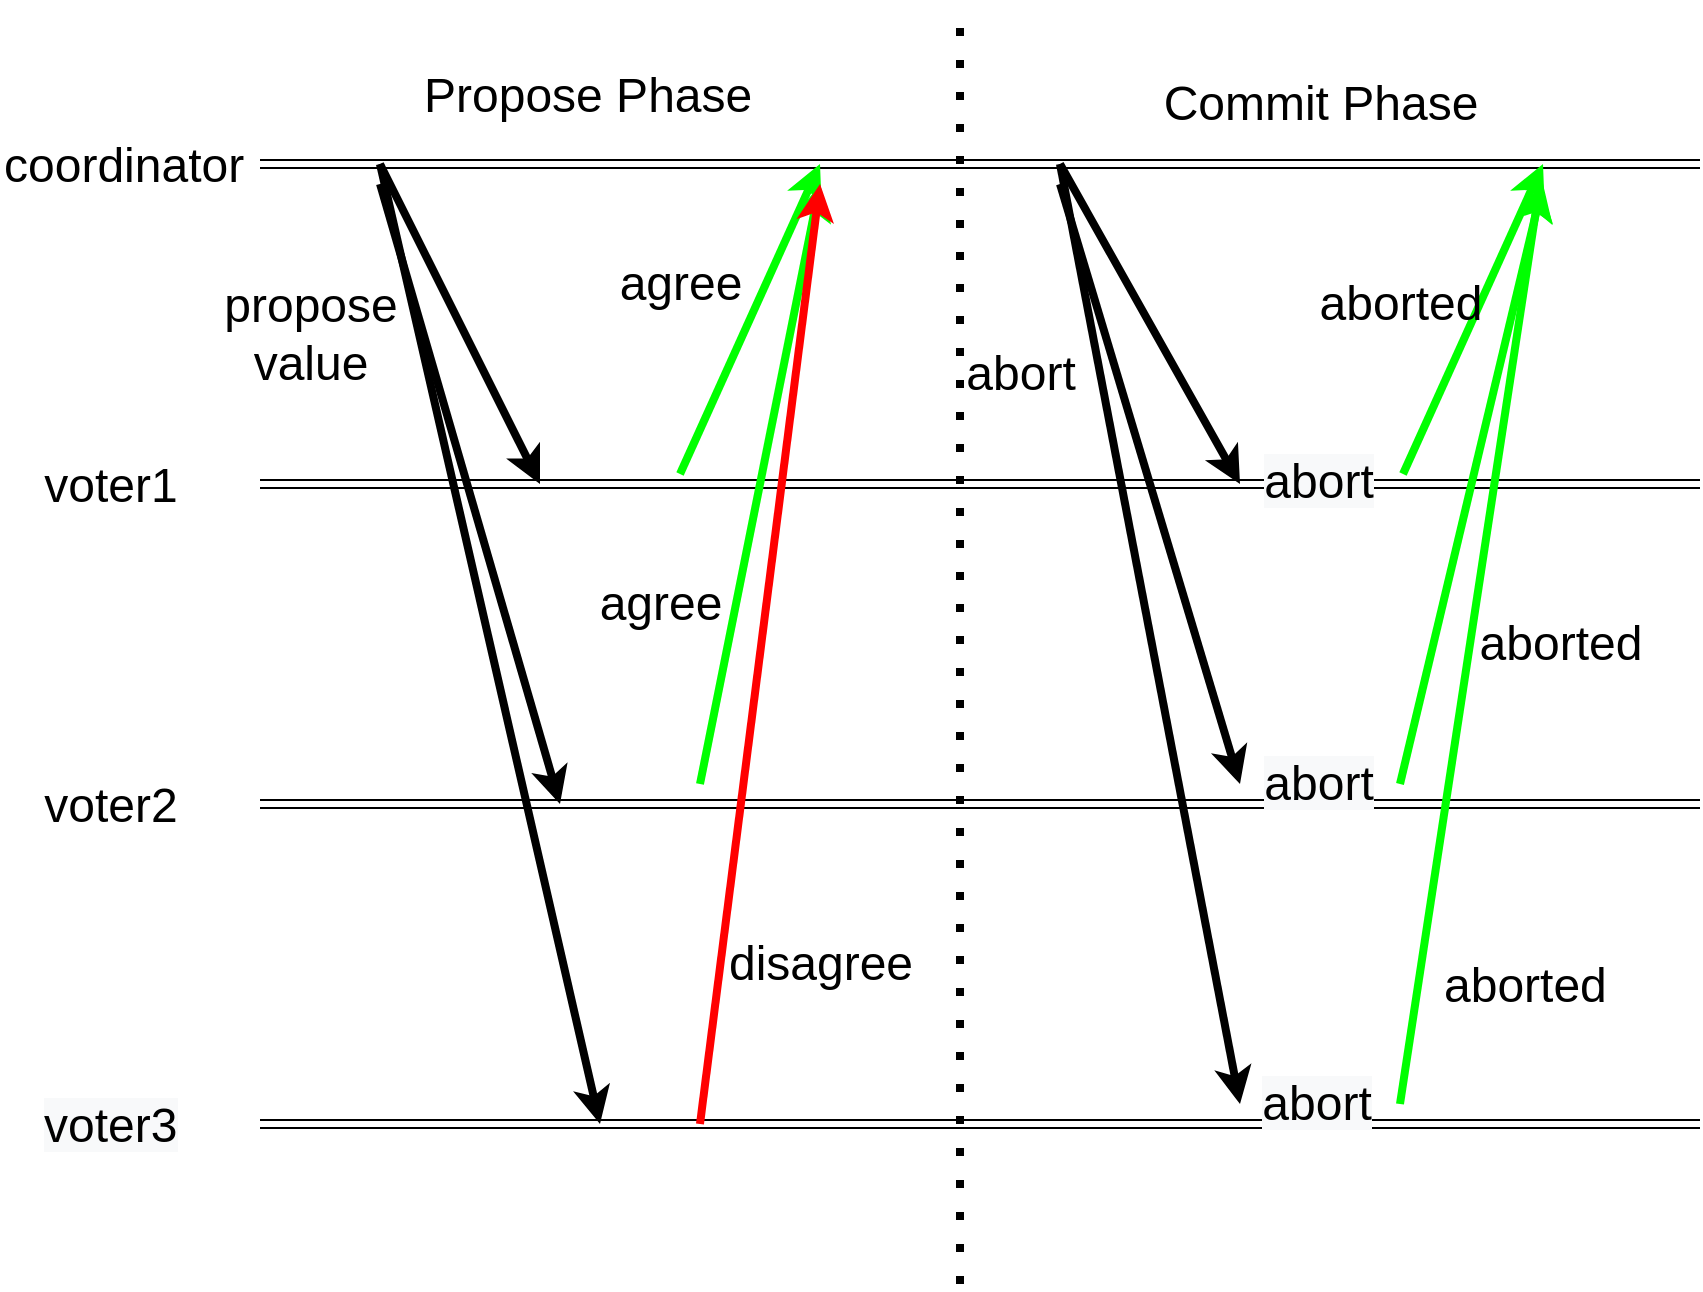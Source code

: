 <mxfile version="20.4.2" type="device"><diagram id="UmW-1zjmhp5JrVkwrLGk" name="第 1 页"><mxGraphModel dx="1483" dy="781" grid="1" gridSize="10" guides="1" tooltips="1" connect="1" arrows="1" fold="1" page="1" pageScale="1" pageWidth="827" pageHeight="1169" math="0" shadow="0"><root><mxCell id="0"/><mxCell id="1" parent="0"/><mxCell id="yKk2VO4g8vzPEBRz4BCF-1" value="" style="shape=link;html=1;rounded=0;" edge="1" parent="1"><mxGeometry width="100" relative="1" as="geometry"><mxPoint x="300" y="420" as="sourcePoint"/><mxPoint x="1020" y="420" as="targetPoint"/></mxGeometry></mxCell><mxCell id="yKk2VO4g8vzPEBRz4BCF-2" value="" style="shape=link;html=1;rounded=0;" edge="1" parent="1"><mxGeometry width="100" relative="1" as="geometry"><mxPoint x="300" y="580" as="sourcePoint"/><mxPoint x="1020" y="580" as="targetPoint"/></mxGeometry></mxCell><mxCell id="yKk2VO4g8vzPEBRz4BCF-3" value="&lt;span style=&quot;background-color: rgb(248, 249, 250);&quot;&gt;&lt;font style=&quot;font-size: 24px;&quot;&gt;abort&lt;/font&gt;&lt;/span&gt;" style="edgeLabel;html=1;align=center;verticalAlign=middle;resizable=0;points=[];fontSize=24;" vertex="1" connectable="0" parent="yKk2VO4g8vzPEBRz4BCF-2"><mxGeometry x="0.375" y="1" relative="1" as="geometry"><mxPoint x="34" as="offset"/></mxGeometry></mxCell><mxCell id="yKk2VO4g8vzPEBRz4BCF-4" value="" style="shape=link;html=1;rounded=0;" edge="1" parent="1"><mxGeometry width="100" relative="1" as="geometry"><mxPoint x="300" y="740.0" as="sourcePoint"/><mxPoint x="1020" y="740.0" as="targetPoint"/></mxGeometry></mxCell><mxCell id="yKk2VO4g8vzPEBRz4BCF-5" value="&lt;span style=&quot;background-color: rgb(248, 249, 250);&quot;&gt;abort&lt;/span&gt;" style="edgeLabel;html=1;align=center;verticalAlign=middle;resizable=0;points=[];fontSize=24;" vertex="1" connectable="0" parent="yKk2VO4g8vzPEBRz4BCF-4"><mxGeometry x="0.45" y="6" relative="1" as="geometry"><mxPoint x="7" y="-4" as="offset"/></mxGeometry></mxCell><mxCell id="yKk2VO4g8vzPEBRz4BCF-6" value="" style="shape=link;html=1;rounded=0;" edge="1" parent="1"><mxGeometry width="100" relative="1" as="geometry"><mxPoint x="300" y="900.0" as="sourcePoint"/><mxPoint x="1020" y="900.0" as="targetPoint"/></mxGeometry></mxCell><mxCell id="yKk2VO4g8vzPEBRz4BCF-7" value="&lt;span style=&quot;background-color: rgb(248, 249, 250);&quot;&gt;abort&lt;/span&gt;" style="edgeLabel;html=1;align=center;verticalAlign=middle;resizable=0;points=[];fontSize=24;" vertex="1" connectable="0" parent="yKk2VO4g8vzPEBRz4BCF-6"><mxGeometry x="0.482" y="6" relative="1" as="geometry"><mxPoint x="-6" y="-4" as="offset"/></mxGeometry></mxCell><mxCell id="yKk2VO4g8vzPEBRz4BCF-8" value="" style="endArrow=none;dashed=1;html=1;dashPattern=1 3;strokeWidth=4;rounded=0;" edge="1" parent="1"><mxGeometry width="50" height="50" relative="1" as="geometry"><mxPoint x="650" y="980.0" as="sourcePoint"/><mxPoint x="650" y="340" as="targetPoint"/></mxGeometry></mxCell><mxCell id="yKk2VO4g8vzPEBRz4BCF-9" value="&lt;font style=&quot;font-size: 24px;&quot;&gt;Propose Phase&lt;/font&gt;" style="text;whiteSpace=wrap;html=1;" vertex="1" parent="1"><mxGeometry x="380" y="365" width="190" height="50" as="geometry"/></mxCell><mxCell id="yKk2VO4g8vzPEBRz4BCF-10" value="&lt;span style=&quot;text-align: left;&quot;&gt;&lt;font style=&quot;font-size: 24px;&quot;&gt;Commit Phase&lt;/font&gt;&lt;/span&gt;" style="text;html=1;align=center;verticalAlign=middle;resizable=0;points=[];autosize=1;strokeColor=none;fillColor=none;" vertex="1" parent="1"><mxGeometry x="740" y="370" width="180" height="40" as="geometry"/></mxCell><mxCell id="yKk2VO4g8vzPEBRz4BCF-11" value="&lt;div&gt;voter1&lt;/div&gt;&lt;div&gt;&lt;br&gt;&lt;/div&gt;" style="text;html=1;align=center;verticalAlign=middle;resizable=0;points=[];autosize=1;strokeColor=none;fillColor=none;fontSize=24;" vertex="1" parent="1"><mxGeometry x="180" y="560" width="90" height="70" as="geometry"/></mxCell><mxCell id="yKk2VO4g8vzPEBRz4BCF-12" value="&lt;div&gt;voter2&lt;/div&gt;&lt;div&gt;&lt;br&gt;&lt;/div&gt;&lt;div&gt;&lt;br&gt;&lt;/div&gt;" style="text;html=1;align=center;verticalAlign=middle;resizable=0;points=[];autosize=1;strokeColor=none;fillColor=none;fontSize=24;" vertex="1" parent="1"><mxGeometry x="180" y="720" width="90" height="100" as="geometry"/></mxCell><mxCell id="yKk2VO4g8vzPEBRz4BCF-13" value="&lt;span style=&quot;color: rgb(0, 0, 0); font-family: Helvetica; font-size: 24px; font-style: normal; font-variant-ligatures: normal; font-variant-caps: normal; font-weight: 400; letter-spacing: normal; orphans: 2; text-align: center; text-indent: 0px; text-transform: none; widows: 2; word-spacing: 0px; -webkit-text-stroke-width: 0px; background-color: rgb(248, 249, 250); text-decoration-thickness: initial; text-decoration-style: initial; text-decoration-color: initial; float: none; display: inline !important;&quot;&gt;voter3&lt;/span&gt;" style="text;whiteSpace=wrap;html=1;fontSize=24;" vertex="1" parent="1"><mxGeometry x="190" y="880" width="100" height="50" as="geometry"/></mxCell><mxCell id="yKk2VO4g8vzPEBRz4BCF-14" value="&lt;div&gt;propose&lt;/div&gt;&lt;div&gt;value&lt;/div&gt;&lt;div&gt;&lt;br&gt;&lt;/div&gt;" style="text;html=1;align=center;verticalAlign=middle;resizable=0;points=[];autosize=1;strokeColor=none;fillColor=none;fontSize=24;" vertex="1" parent="1"><mxGeometry x="270" y="470" width="110" height="100" as="geometry"/></mxCell><mxCell id="yKk2VO4g8vzPEBRz4BCF-15" value="" style="endArrow=classic;html=1;rounded=0;strokeWidth=4;fontSize=24;" edge="1" parent="1"><mxGeometry width="50" height="50" relative="1" as="geometry"><mxPoint x="360" y="420" as="sourcePoint"/><mxPoint x="440" y="580" as="targetPoint"/></mxGeometry></mxCell><mxCell id="yKk2VO4g8vzPEBRz4BCF-16" value="" style="endArrow=classic;html=1;rounded=0;strokeWidth=4;fontSize=24;" edge="1" parent="1"><mxGeometry width="50" height="50" relative="1" as="geometry"><mxPoint x="360" y="430" as="sourcePoint"/><mxPoint x="450" y="740.0" as="targetPoint"/></mxGeometry></mxCell><mxCell id="yKk2VO4g8vzPEBRz4BCF-17" value="" style="endArrow=classic;html=1;rounded=0;strokeWidth=4;fontSize=24;" edge="1" parent="1"><mxGeometry width="50" height="50" relative="1" as="geometry"><mxPoint x="360" y="420" as="sourcePoint"/><mxPoint x="470" y="900.0" as="targetPoint"/></mxGeometry></mxCell><mxCell id="yKk2VO4g8vzPEBRz4BCF-18" value="" style="endArrow=classic;html=1;rounded=0;strokeWidth=4;fontSize=24;strokeColor=#00FF00;" edge="1" parent="1"><mxGeometry width="50" height="50" relative="1" as="geometry"><mxPoint x="510" y="575" as="sourcePoint"/><mxPoint x="580" y="420" as="targetPoint"/></mxGeometry></mxCell><mxCell id="yKk2VO4g8vzPEBRz4BCF-19" value="" style="endArrow=classic;html=1;rounded=0;strokeWidth=4;fontSize=24;strokeColor=#00FF00;" edge="1" parent="1"><mxGeometry width="50" height="50" relative="1" as="geometry"><mxPoint x="520" y="730.0" as="sourcePoint"/><mxPoint x="580" y="430" as="targetPoint"/></mxGeometry></mxCell><mxCell id="yKk2VO4g8vzPEBRz4BCF-20" value="" style="endArrow=classic;html=1;rounded=0;strokeWidth=4;fontSize=24;strokeColor=#FF0000;" edge="1" parent="1"><mxGeometry width="50" height="50" relative="1" as="geometry"><mxPoint x="520" y="900.0" as="sourcePoint"/><mxPoint x="580" y="430" as="targetPoint"/></mxGeometry></mxCell><mxCell id="yKk2VO4g8vzPEBRz4BCF-21" value="agree" style="text;html=1;align=center;verticalAlign=middle;resizable=0;points=[];autosize=1;strokeColor=none;fillColor=none;fontSize=24;" vertex="1" parent="1"><mxGeometry x="470" y="460" width="80" height="40" as="geometry"/></mxCell><mxCell id="yKk2VO4g8vzPEBRz4BCF-22" value="" style="endArrow=classic;html=1;rounded=0;strokeWidth=4;fontSize=24;" edge="1" parent="1"><mxGeometry width="50" height="50" relative="1" as="geometry"><mxPoint x="700" y="420" as="sourcePoint"/><mxPoint x="790" y="580" as="targetPoint"/></mxGeometry></mxCell><mxCell id="yKk2VO4g8vzPEBRz4BCF-23" value="" style="endArrow=classic;html=1;rounded=0;strokeWidth=4;fontSize=24;" edge="1" parent="1"><mxGeometry width="50" height="50" relative="1" as="geometry"><mxPoint x="700" y="430" as="sourcePoint"/><mxPoint x="790" y="730.0" as="targetPoint"/></mxGeometry></mxCell><mxCell id="yKk2VO4g8vzPEBRz4BCF-24" value="" style="endArrow=classic;html=1;rounded=0;strokeWidth=4;fontSize=24;" edge="1" parent="1"><mxGeometry width="50" height="50" relative="1" as="geometry"><mxPoint x="700" y="420" as="sourcePoint"/><mxPoint x="790" y="890.0" as="targetPoint"/></mxGeometry></mxCell><mxCell id="yKk2VO4g8vzPEBRz4BCF-25" value="&lt;font style=&quot;font-size: 24px;&quot;&gt;abort&lt;/font&gt;" style="text;html=1;align=center;verticalAlign=middle;resizable=0;points=[];autosize=1;strokeColor=none;fillColor=none;fontSize=24;" vertex="1" parent="1"><mxGeometry x="640" y="505" width="80" height="40" as="geometry"/></mxCell><mxCell id="yKk2VO4g8vzPEBRz4BCF-26" value="" style="endArrow=classic;html=1;rounded=0;strokeWidth=4;fontSize=24;strokeColor=#00FF00;" edge="1" parent="1"><mxGeometry width="50" height="50" relative="1" as="geometry"><mxPoint x="871.5" y="575" as="sourcePoint"/><mxPoint x="941.5" y="420" as="targetPoint"/></mxGeometry></mxCell><mxCell id="yKk2VO4g8vzPEBRz4BCF-27" value="" style="endArrow=classic;html=1;rounded=0;strokeWidth=4;fontSize=24;strokeColor=#00FF00;" edge="1" parent="1"><mxGeometry width="50" height="50" relative="1" as="geometry"><mxPoint x="870" y="730.0" as="sourcePoint"/><mxPoint x="941.5" y="430" as="targetPoint"/></mxGeometry></mxCell><mxCell id="yKk2VO4g8vzPEBRz4BCF-28" value="" style="endArrow=classic;html=1;rounded=0;strokeWidth=4;fontSize=24;strokeColor=#00FF00;" edge="1" parent="1"><mxGeometry width="50" height="50" relative="1" as="geometry"><mxPoint x="870" y="890.0" as="sourcePoint"/><mxPoint x="940" y="430" as="targetPoint"/></mxGeometry></mxCell><mxCell id="yKk2VO4g8vzPEBRz4BCF-29" value="&lt;span style=&quot;font-size: 24px;&quot;&gt;aborted&lt;/span&gt;" style="text;html=1;align=center;verticalAlign=middle;resizable=0;points=[];autosize=1;strokeColor=none;fillColor=none;fontSize=18;" vertex="1" parent="1"><mxGeometry x="820" y="470" width="100" height="40" as="geometry"/></mxCell><mxCell id="yKk2VO4g8vzPEBRz4BCF-30" value="&lt;span style=&quot;font-size: 24px;&quot;&gt;aborted&lt;/span&gt;" style="text;html=1;align=center;verticalAlign=middle;resizable=0;points=[];autosize=1;strokeColor=none;fillColor=none;fontSize=18;" vertex="1" parent="1"><mxGeometry x="900" y="640" width="100" height="40" as="geometry"/></mxCell><mxCell id="yKk2VO4g8vzPEBRz4BCF-31" value="&lt;span style=&quot;font-size: 24px; text-align: center;&quot;&gt;aborted&lt;/span&gt;" style="text;whiteSpace=wrap;html=1;fontSize=18;" vertex="1" parent="1"><mxGeometry x="890" y="810" width="110" height="50" as="geometry"/></mxCell><mxCell id="yKk2VO4g8vzPEBRz4BCF-33" value="&lt;font style=&quot;font-size: 24px;&quot;&gt;coordinator&lt;/font&gt;" style="text;whiteSpace=wrap;html=1;" vertex="1" parent="1"><mxGeometry x="170" y="400" width="90" height="40" as="geometry"/></mxCell><mxCell id="yKk2VO4g8vzPEBRz4BCF-34" value="agree" style="text;html=1;align=center;verticalAlign=middle;resizable=0;points=[];autosize=1;strokeColor=none;fillColor=none;fontSize=24;" vertex="1" parent="1"><mxGeometry x="460" y="620" width="80" height="40" as="geometry"/></mxCell><mxCell id="yKk2VO4g8vzPEBRz4BCF-35" value="disagree" style="text;html=1;align=center;verticalAlign=middle;resizable=0;points=[];autosize=1;strokeColor=none;fillColor=none;fontSize=24;" vertex="1" parent="1"><mxGeometry x="520" y="800" width="120" height="40" as="geometry"/></mxCell></root></mxGraphModel></diagram></mxfile>